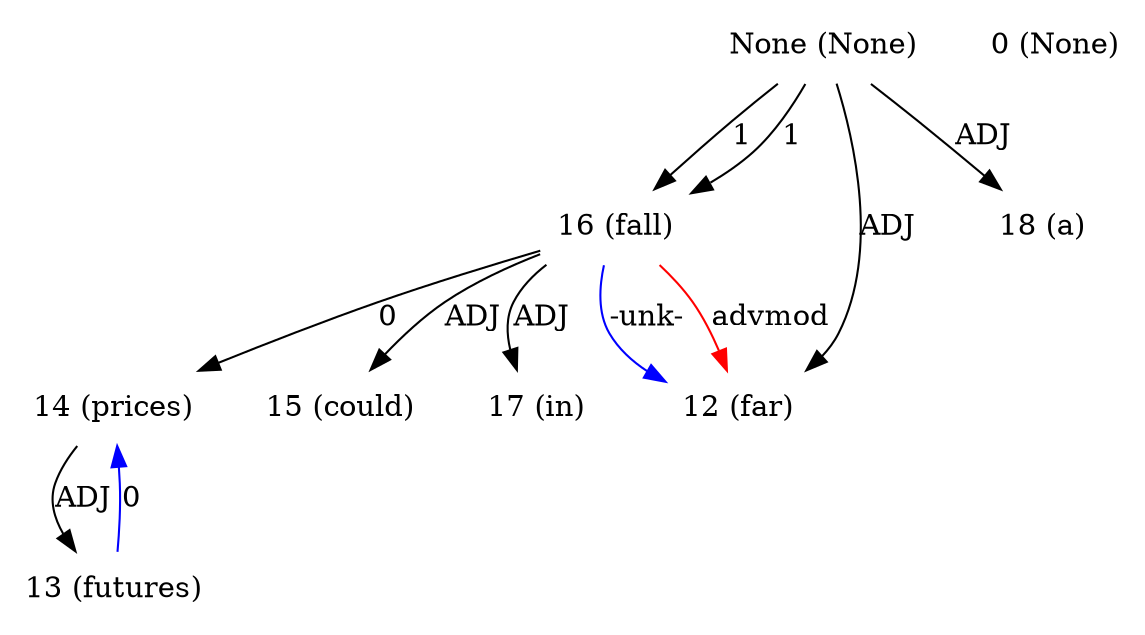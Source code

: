 digraph G{
edge [dir=forward]
node [shape=plaintext]

None [label="None (None)"]
None -> 16 [label="1"]
None [label="None (None)"]
None -> 12 [label="ADJ"]
None [label="None (None)"]
None -> 18 [label="ADJ"]
None [label="None (None)"]
None -> 16 [label="1"]
0 [label="0 (None)"]
12 [label="12 (far)"]
16 -> 12 [label="advmod", color="red"]
13 [label="13 (futures)"]
13 -> 14 [label="0", color="blue"]
14 [label="14 (prices)"]
14 -> 13 [label="ADJ"]
15 [label="15 (could)"]
16 [label="16 (fall)"]
16 -> 14 [label="0"]
16 -> 15 [label="ADJ"]
16 -> 17 [label="ADJ"]
16 -> 12 [label="-unk-", color="blue"]
17 [label="17 (in)"]
18 [label="18 (a)"]
}
